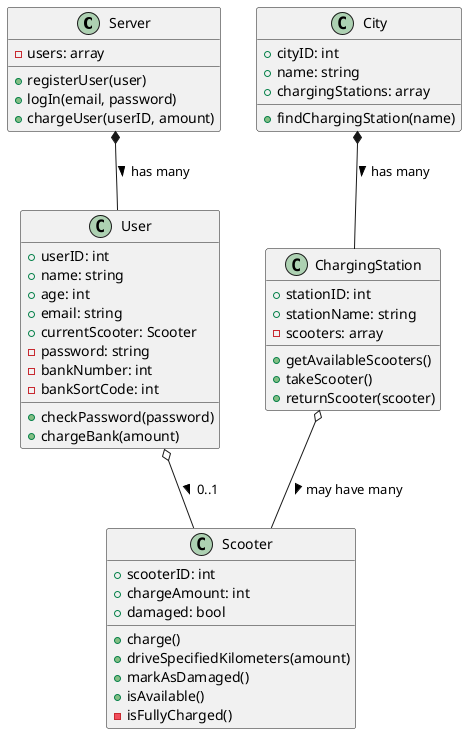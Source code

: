 @startuml
class Server {
    - users: array
    + registerUser(user)
    + logIn(email, password)
    + chargeUser(userID, amount)
}

class User {
    + userID: int
    + name: string
    + age: int
    + email: string
    + currentScooter: Scooter
    - password: string
    - bankNumber: int
    - bankSortCode: int
    + checkPassword(password)
    + chargeBank(amount)
}

class Scooter {
    + scooterID: int
    + chargeAmount: int
    + damaged: bool
    + charge()
    + driveSpecifiedKilometers(amount)
    + markAsDamaged()
    + isAvailable()
    - isFullyCharged()
}

class ChargingStation {
    + stationID: int
    + stationName: string
    - scooters: array
    + getAvailableScooters()
    + takeScooter()
    + returnScooter(scooter)
}

class City {
    + cityID: int
    + name: string
    + chargingStations: array
    + findChargingStation(name)
}

Server *-- User : has many >
City *-- ChargingStation : has many >
ChargingStation o-- Scooter : may have many >
User o-- Scooter : 0..1 >

@enduml